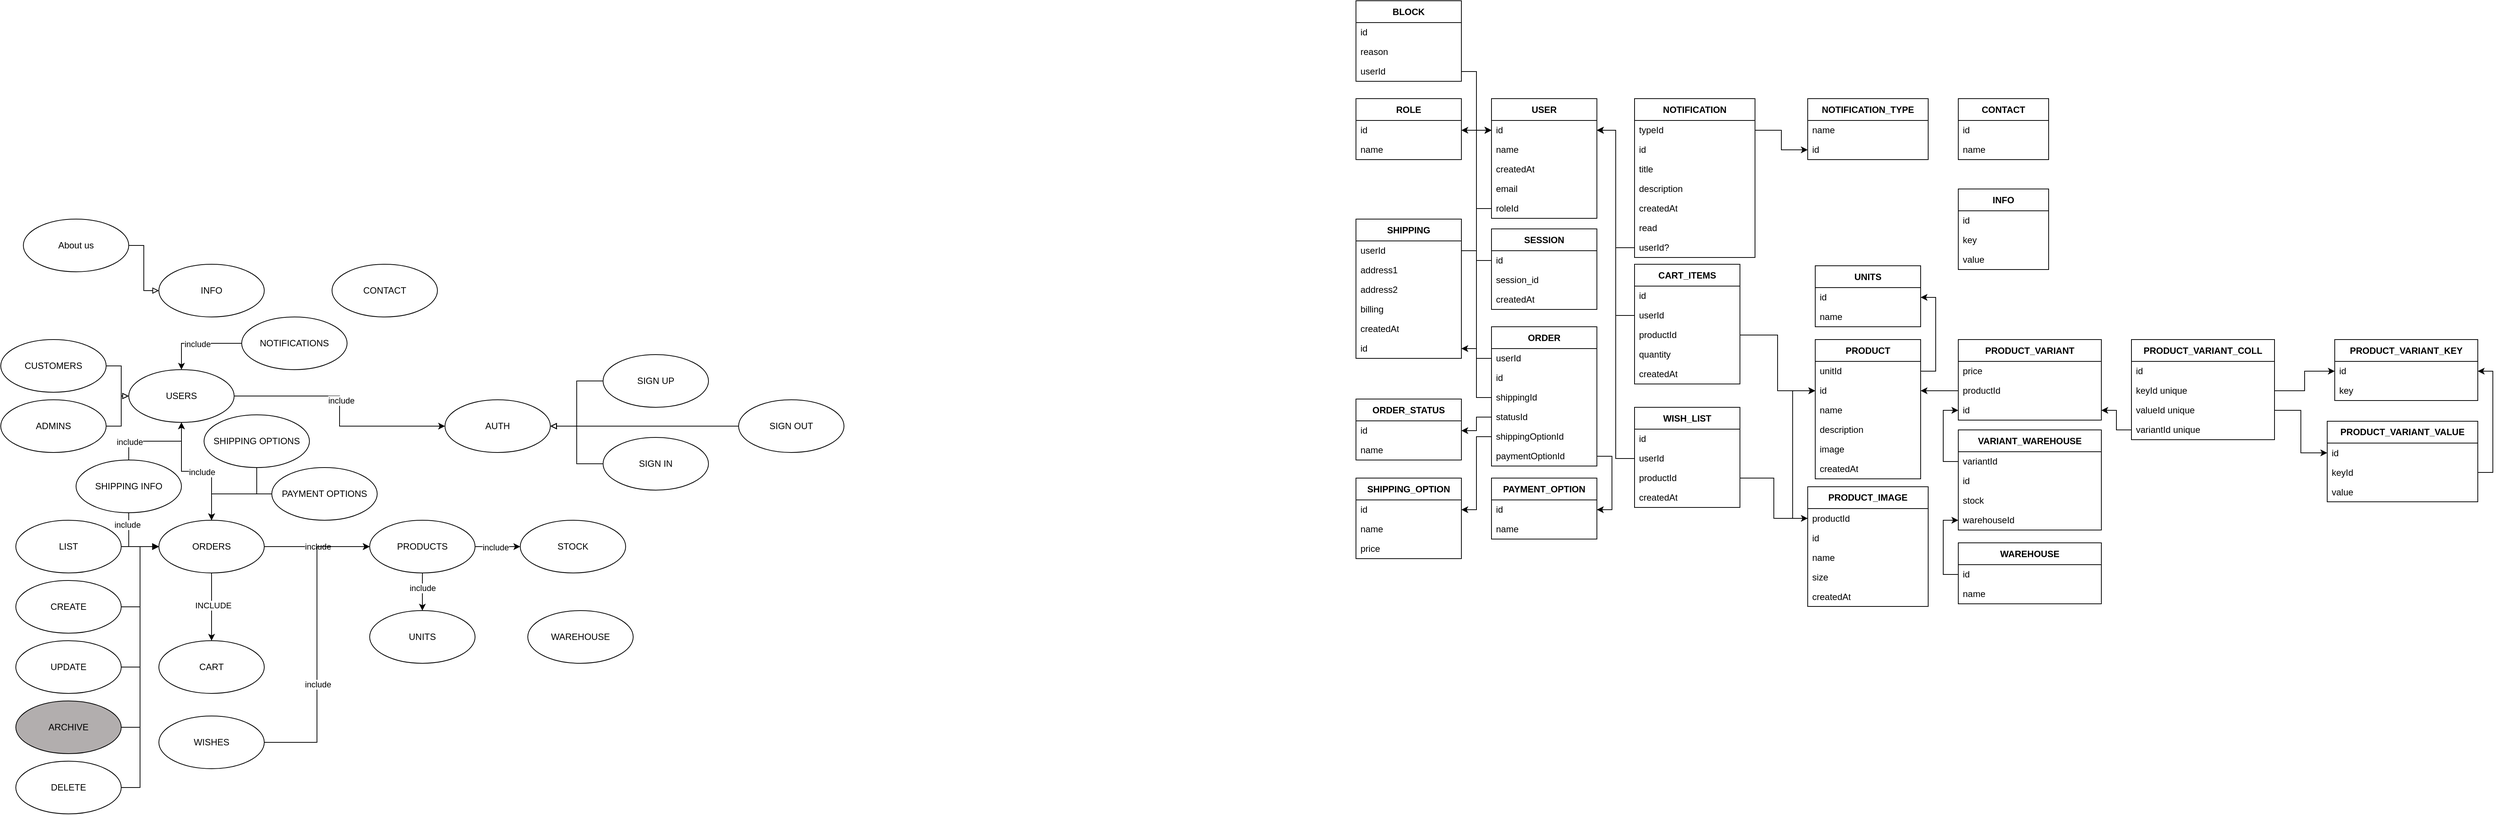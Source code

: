 <mxfile version="24.7.5">
  <diagram name="Page-1" id="300SBUIGYk4eWtLGpb2N">
    <mxGraphModel dx="5050" dy="3360" grid="1" gridSize="10" guides="1" tooltips="1" connect="1" arrows="1" fold="1" page="1" pageScale="1" pageWidth="850" pageHeight="1100" math="0" shadow="0">
      <root>
        <mxCell id="0" />
        <mxCell id="1" parent="0" />
        <mxCell id="e-Bmt-6YXR73FlBIPhyy-1" value="AUTH" style="ellipse;whiteSpace=wrap;html=1;" vertex="1" parent="1">
          <mxGeometry x="350" y="120" width="140" height="70" as="geometry" />
        </mxCell>
        <mxCell id="e-Bmt-6YXR73FlBIPhyy-2" style="edgeStyle=orthogonalEdgeStyle;rounded=0;orthogonalLoop=1;jettySize=auto;html=1;entryX=1;entryY=0.5;entryDx=0;entryDy=0;endArrow=block;endFill=0;" edge="1" parent="1" source="e-Bmt-6YXR73FlBIPhyy-3" target="e-Bmt-6YXR73FlBIPhyy-1">
          <mxGeometry relative="1" as="geometry" />
        </mxCell>
        <mxCell id="e-Bmt-6YXR73FlBIPhyy-3" value="SIGN UP" style="ellipse;whiteSpace=wrap;html=1;" vertex="1" parent="1">
          <mxGeometry x="560" y="60" width="140" height="70" as="geometry" />
        </mxCell>
        <mxCell id="e-Bmt-6YXR73FlBIPhyy-4" style="edgeStyle=orthogonalEdgeStyle;rounded=0;orthogonalLoop=1;jettySize=auto;html=1;entryX=1;entryY=0.5;entryDx=0;entryDy=0;endArrow=block;endFill=0;" edge="1" parent="1" source="e-Bmt-6YXR73FlBIPhyy-5" target="e-Bmt-6YXR73FlBIPhyy-1">
          <mxGeometry relative="1" as="geometry" />
        </mxCell>
        <mxCell id="e-Bmt-6YXR73FlBIPhyy-5" value="SIGN IN" style="ellipse;whiteSpace=wrap;html=1;" vertex="1" parent="1">
          <mxGeometry x="560" y="170" width="140" height="70" as="geometry" />
        </mxCell>
        <mxCell id="e-Bmt-6YXR73FlBIPhyy-6" style="edgeStyle=orthogonalEdgeStyle;rounded=0;orthogonalLoop=1;jettySize=auto;html=1;entryX=1;entryY=0.5;entryDx=0;entryDy=0;endArrow=block;endFill=0;" edge="1" parent="1" source="e-Bmt-6YXR73FlBIPhyy-7" target="e-Bmt-6YXR73FlBIPhyy-1">
          <mxGeometry relative="1" as="geometry" />
        </mxCell>
        <mxCell id="e-Bmt-6YXR73FlBIPhyy-7" value="SIGN OUT" style="ellipse;whiteSpace=wrap;html=1;" vertex="1" parent="1">
          <mxGeometry x="740" y="120" width="140" height="70" as="geometry" />
        </mxCell>
        <mxCell id="e-Bmt-6YXR73FlBIPhyy-8" style="edgeStyle=orthogonalEdgeStyle;rounded=0;orthogonalLoop=1;jettySize=auto;html=1;entryX=0;entryY=0.5;entryDx=0;entryDy=0;" edge="1" parent="1" source="e-Bmt-6YXR73FlBIPhyy-10" target="e-Bmt-6YXR73FlBIPhyy-1">
          <mxGeometry relative="1" as="geometry" />
        </mxCell>
        <mxCell id="e-Bmt-6YXR73FlBIPhyy-9" value="include" style="edgeLabel;html=1;align=center;verticalAlign=middle;resizable=0;points=[];" vertex="1" connectable="0" parent="e-Bmt-6YXR73FlBIPhyy-8">
          <mxGeometry x="-0.092" y="2" relative="1" as="geometry">
            <mxPoint as="offset" />
          </mxGeometry>
        </mxCell>
        <mxCell id="e-Bmt-6YXR73FlBIPhyy-10" value="USERS" style="ellipse;whiteSpace=wrap;html=1;" vertex="1" parent="1">
          <mxGeometry x="-70" y="80" width="140" height="70" as="geometry" />
        </mxCell>
        <mxCell id="e-Bmt-6YXR73FlBIPhyy-11" style="edgeStyle=orthogonalEdgeStyle;rounded=0;orthogonalLoop=1;jettySize=auto;html=1;entryX=0;entryY=0.5;entryDx=0;entryDy=0;endArrow=block;endFill=0;" edge="1" parent="1" source="e-Bmt-6YXR73FlBIPhyy-12" target="e-Bmt-6YXR73FlBIPhyy-10">
          <mxGeometry relative="1" as="geometry" />
        </mxCell>
        <mxCell id="e-Bmt-6YXR73FlBIPhyy-12" value="CUSTOMERS" style="ellipse;whiteSpace=wrap;html=1;" vertex="1" parent="1">
          <mxGeometry x="-240" y="40" width="140" height="70" as="geometry" />
        </mxCell>
        <mxCell id="e-Bmt-6YXR73FlBIPhyy-13" style="edgeStyle=orthogonalEdgeStyle;rounded=0;orthogonalLoop=1;jettySize=auto;html=1;entryX=0;entryY=0.5;entryDx=0;entryDy=0;endArrow=block;endFill=0;" edge="1" parent="1" source="e-Bmt-6YXR73FlBIPhyy-14" target="e-Bmt-6YXR73FlBIPhyy-10">
          <mxGeometry relative="1" as="geometry" />
        </mxCell>
        <mxCell id="e-Bmt-6YXR73FlBIPhyy-14" value="ADMINS" style="ellipse;whiteSpace=wrap;html=1;" vertex="1" parent="1">
          <mxGeometry x="-240" y="120" width="140" height="70" as="geometry" />
        </mxCell>
        <mxCell id="e-Bmt-6YXR73FlBIPhyy-15" style="edgeStyle=orthogonalEdgeStyle;rounded=0;orthogonalLoop=1;jettySize=auto;html=1;entryX=0.5;entryY=1;entryDx=0;entryDy=0;" edge="1" parent="1" source="e-Bmt-6YXR73FlBIPhyy-21" target="e-Bmt-6YXR73FlBIPhyy-10">
          <mxGeometry relative="1" as="geometry" />
        </mxCell>
        <mxCell id="e-Bmt-6YXR73FlBIPhyy-16" value="include" style="edgeLabel;html=1;align=center;verticalAlign=middle;resizable=0;points=[];" vertex="1" connectable="0" parent="e-Bmt-6YXR73FlBIPhyy-15">
          <mxGeometry x="-0.079" y="1" relative="1" as="geometry">
            <mxPoint as="offset" />
          </mxGeometry>
        </mxCell>
        <mxCell id="e-Bmt-6YXR73FlBIPhyy-17" style="edgeStyle=orthogonalEdgeStyle;rounded=0;orthogonalLoop=1;jettySize=auto;html=1;" edge="1" parent="1" source="e-Bmt-6YXR73FlBIPhyy-21" target="e-Bmt-6YXR73FlBIPhyy-36">
          <mxGeometry relative="1" as="geometry" />
        </mxCell>
        <mxCell id="e-Bmt-6YXR73FlBIPhyy-18" value="include" style="edgeLabel;html=1;align=center;verticalAlign=middle;resizable=0;points=[];" vertex="1" connectable="0" parent="e-Bmt-6YXR73FlBIPhyy-17">
          <mxGeometry x="0.147" relative="1" as="geometry">
            <mxPoint x="-10" as="offset" />
          </mxGeometry>
        </mxCell>
        <mxCell id="e-Bmt-6YXR73FlBIPhyy-19" style="edgeStyle=orthogonalEdgeStyle;rounded=0;orthogonalLoop=1;jettySize=auto;html=1;entryX=0.5;entryY=0;entryDx=0;entryDy=0;" edge="1" parent="1" source="e-Bmt-6YXR73FlBIPhyy-21" target="e-Bmt-6YXR73FlBIPhyy-43">
          <mxGeometry relative="1" as="geometry" />
        </mxCell>
        <mxCell id="e-Bmt-6YXR73FlBIPhyy-20" value="INCLUDE" style="edgeLabel;html=1;align=center;verticalAlign=middle;resizable=0;points=[];" vertex="1" connectable="0" parent="e-Bmt-6YXR73FlBIPhyy-19">
          <mxGeometry x="-0.05" y="2" relative="1" as="geometry">
            <mxPoint as="offset" />
          </mxGeometry>
        </mxCell>
        <mxCell id="e-Bmt-6YXR73FlBIPhyy-21" value="ORDERS" style="ellipse;whiteSpace=wrap;html=1;" vertex="1" parent="1">
          <mxGeometry x="-30" y="280" width="140" height="70" as="geometry" />
        </mxCell>
        <mxCell id="e-Bmt-6YXR73FlBIPhyy-22" style="edgeStyle=orthogonalEdgeStyle;rounded=0;orthogonalLoop=1;jettySize=auto;html=1;entryX=0;entryY=0.5;entryDx=0;entryDy=0;endArrow=block;endFill=0;" edge="1" parent="1" source="e-Bmt-6YXR73FlBIPhyy-23" target="e-Bmt-6YXR73FlBIPhyy-21">
          <mxGeometry relative="1" as="geometry" />
        </mxCell>
        <mxCell id="e-Bmt-6YXR73FlBIPhyy-23" value="LIST" style="ellipse;whiteSpace=wrap;html=1;" vertex="1" parent="1">
          <mxGeometry x="-220" y="280" width="140" height="70" as="geometry" />
        </mxCell>
        <mxCell id="e-Bmt-6YXR73FlBIPhyy-24" style="edgeStyle=orthogonalEdgeStyle;rounded=0;orthogonalLoop=1;jettySize=auto;html=1;entryX=0;entryY=0.5;entryDx=0;entryDy=0;endArrow=block;endFill=0;" edge="1" parent="1" source="e-Bmt-6YXR73FlBIPhyy-25" target="e-Bmt-6YXR73FlBIPhyy-21">
          <mxGeometry relative="1" as="geometry" />
        </mxCell>
        <mxCell id="e-Bmt-6YXR73FlBIPhyy-25" value="CREATE" style="ellipse;whiteSpace=wrap;html=1;" vertex="1" parent="1">
          <mxGeometry x="-220" y="360" width="140" height="70" as="geometry" />
        </mxCell>
        <mxCell id="e-Bmt-6YXR73FlBIPhyy-26" style="edgeStyle=orthogonalEdgeStyle;rounded=0;orthogonalLoop=1;jettySize=auto;html=1;entryX=0;entryY=0.5;entryDx=0;entryDy=0;endArrow=block;endFill=0;" edge="1" parent="1" source="e-Bmt-6YXR73FlBIPhyy-27" target="e-Bmt-6YXR73FlBIPhyy-21">
          <mxGeometry relative="1" as="geometry" />
        </mxCell>
        <mxCell id="e-Bmt-6YXR73FlBIPhyy-27" value="UPDATE" style="ellipse;whiteSpace=wrap;html=1;" vertex="1" parent="1">
          <mxGeometry x="-220" y="440" width="140" height="70" as="geometry" />
        </mxCell>
        <mxCell id="e-Bmt-6YXR73FlBIPhyy-28" style="edgeStyle=orthogonalEdgeStyle;rounded=0;orthogonalLoop=1;jettySize=auto;html=1;entryX=0;entryY=0.5;entryDx=0;entryDy=0;endArrow=block;endFill=0;" edge="1" parent="1" source="e-Bmt-6YXR73FlBIPhyy-29" target="e-Bmt-6YXR73FlBIPhyy-21">
          <mxGeometry relative="1" as="geometry" />
        </mxCell>
        <mxCell id="e-Bmt-6YXR73FlBIPhyy-29" value="ARCHIVE" style="ellipse;whiteSpace=wrap;html=1;fillColor=#b2aeae;" vertex="1" parent="1">
          <mxGeometry x="-220" y="520" width="140" height="70" as="geometry" />
        </mxCell>
        <mxCell id="e-Bmt-6YXR73FlBIPhyy-30" style="edgeStyle=orthogonalEdgeStyle;rounded=0;orthogonalLoop=1;jettySize=auto;html=1;entryX=0;entryY=0.5;entryDx=0;entryDy=0;endArrow=block;endFill=0;" edge="1" parent="1" source="e-Bmt-6YXR73FlBIPhyy-31" target="e-Bmt-6YXR73FlBIPhyy-21">
          <mxGeometry relative="1" as="geometry" />
        </mxCell>
        <mxCell id="e-Bmt-6YXR73FlBIPhyy-31" value="DELETE" style="ellipse;whiteSpace=wrap;html=1;" vertex="1" parent="1">
          <mxGeometry x="-220" y="600" width="140" height="70" as="geometry" />
        </mxCell>
        <mxCell id="e-Bmt-6YXR73FlBIPhyy-32" style="edgeStyle=orthogonalEdgeStyle;rounded=0;orthogonalLoop=1;jettySize=auto;html=1;entryX=0.5;entryY=0;entryDx=0;entryDy=0;" edge="1" parent="1" source="e-Bmt-6YXR73FlBIPhyy-36" target="e-Bmt-6YXR73FlBIPhyy-37">
          <mxGeometry relative="1" as="geometry" />
        </mxCell>
        <mxCell id="e-Bmt-6YXR73FlBIPhyy-33" value="include" style="edgeLabel;html=1;align=center;verticalAlign=middle;resizable=0;points=[];" vertex="1" connectable="0" parent="e-Bmt-6YXR73FlBIPhyy-32">
          <mxGeometry x="-0.32" y="-1" relative="1" as="geometry">
            <mxPoint x="1" y="3" as="offset" />
          </mxGeometry>
        </mxCell>
        <mxCell id="e-Bmt-6YXR73FlBIPhyy-34" style="edgeStyle=orthogonalEdgeStyle;rounded=0;orthogonalLoop=1;jettySize=auto;html=1;entryX=0;entryY=0.5;entryDx=0;entryDy=0;" edge="1" parent="1" source="e-Bmt-6YXR73FlBIPhyy-36" target="e-Bmt-6YXR73FlBIPhyy-38">
          <mxGeometry relative="1" as="geometry" />
        </mxCell>
        <mxCell id="e-Bmt-6YXR73FlBIPhyy-35" value="include" style="edgeLabel;html=1;align=center;verticalAlign=middle;resizable=0;points=[];" vertex="1" connectable="0" parent="e-Bmt-6YXR73FlBIPhyy-34">
          <mxGeometry x="-0.1" y="-1" relative="1" as="geometry">
            <mxPoint as="offset" />
          </mxGeometry>
        </mxCell>
        <mxCell id="e-Bmt-6YXR73FlBIPhyy-36" value="PRODUCTS" style="ellipse;whiteSpace=wrap;html=1;" vertex="1" parent="1">
          <mxGeometry x="250" y="280" width="140" height="70" as="geometry" />
        </mxCell>
        <mxCell id="e-Bmt-6YXR73FlBIPhyy-37" value="UNITS" style="ellipse;whiteSpace=wrap;html=1;" vertex="1" parent="1">
          <mxGeometry x="250" y="400" width="140" height="70" as="geometry" />
        </mxCell>
        <mxCell id="e-Bmt-6YXR73FlBIPhyy-38" value="STOCK" style="ellipse;whiteSpace=wrap;html=1;" vertex="1" parent="1">
          <mxGeometry x="450" y="280" width="140" height="70" as="geometry" />
        </mxCell>
        <mxCell id="e-Bmt-6YXR73FlBIPhyy-39" value="INFO" style="ellipse;whiteSpace=wrap;html=1;" vertex="1" parent="1">
          <mxGeometry x="-30" y="-60" width="140" height="70" as="geometry" />
        </mxCell>
        <mxCell id="e-Bmt-6YXR73FlBIPhyy-40" style="edgeStyle=orthogonalEdgeStyle;rounded=0;orthogonalLoop=1;jettySize=auto;html=1;entryX=0;entryY=0.5;entryDx=0;entryDy=0;endArrow=block;endFill=0;" edge="1" parent="1" source="e-Bmt-6YXR73FlBIPhyy-41" target="e-Bmt-6YXR73FlBIPhyy-39">
          <mxGeometry relative="1" as="geometry" />
        </mxCell>
        <mxCell id="e-Bmt-6YXR73FlBIPhyy-41" value="About us" style="ellipse;whiteSpace=wrap;html=1;" vertex="1" parent="1">
          <mxGeometry x="-210" y="-120" width="140" height="70" as="geometry" />
        </mxCell>
        <mxCell id="e-Bmt-6YXR73FlBIPhyy-42" value="CONTACT" style="ellipse;whiteSpace=wrap;html=1;" vertex="1" parent="1">
          <mxGeometry x="200" y="-60" width="140" height="70" as="geometry" />
        </mxCell>
        <mxCell id="e-Bmt-6YXR73FlBIPhyy-43" value="CART" style="ellipse;whiteSpace=wrap;html=1;" vertex="1" parent="1">
          <mxGeometry x="-30" y="440" width="140" height="70" as="geometry" />
        </mxCell>
        <mxCell id="e-Bmt-6YXR73FlBIPhyy-44" style="edgeStyle=orthogonalEdgeStyle;rounded=0;orthogonalLoop=1;jettySize=auto;html=1;entryX=0.5;entryY=0;entryDx=0;entryDy=0;" edge="1" parent="1" source="e-Bmt-6YXR73FlBIPhyy-46" target="e-Bmt-6YXR73FlBIPhyy-10">
          <mxGeometry relative="1" as="geometry" />
        </mxCell>
        <mxCell id="e-Bmt-6YXR73FlBIPhyy-45" value="include" style="edgeLabel;html=1;align=center;verticalAlign=middle;resizable=0;points=[];" vertex="1" connectable="0" parent="e-Bmt-6YXR73FlBIPhyy-44">
          <mxGeometry x="0.142" y="1" relative="1" as="geometry">
            <mxPoint x="6" as="offset" />
          </mxGeometry>
        </mxCell>
        <mxCell id="e-Bmt-6YXR73FlBIPhyy-46" value="NOTIFICATIONS" style="ellipse;whiteSpace=wrap;html=1;" vertex="1" parent="1">
          <mxGeometry x="80" y="10" width="140" height="70" as="geometry" />
        </mxCell>
        <mxCell id="e-Bmt-6YXR73FlBIPhyy-47" style="edgeStyle=orthogonalEdgeStyle;rounded=0;orthogonalLoop=1;jettySize=auto;html=1;entryX=0;entryY=0.5;entryDx=0;entryDy=0;" edge="1" parent="1" source="e-Bmt-6YXR73FlBIPhyy-49" target="e-Bmt-6YXR73FlBIPhyy-36">
          <mxGeometry relative="1" as="geometry" />
        </mxCell>
        <mxCell id="e-Bmt-6YXR73FlBIPhyy-48" value="include" style="edgeLabel;html=1;align=center;verticalAlign=middle;resizable=0;points=[];" vertex="1" connectable="0" parent="e-Bmt-6YXR73FlBIPhyy-47">
          <mxGeometry x="-0.265" y="-1" relative="1" as="geometry">
            <mxPoint as="offset" />
          </mxGeometry>
        </mxCell>
        <mxCell id="e-Bmt-6YXR73FlBIPhyy-49" value="WISHES" style="ellipse;whiteSpace=wrap;html=1;" vertex="1" parent="1">
          <mxGeometry x="-30" y="540" width="140" height="70" as="geometry" />
        </mxCell>
        <mxCell id="e-Bmt-6YXR73FlBIPhyy-50" style="edgeStyle=orthogonalEdgeStyle;rounded=0;orthogonalLoop=1;jettySize=auto;html=1;entryX=0.5;entryY=0;entryDx=0;entryDy=0;" edge="1" parent="1" source="e-Bmt-6YXR73FlBIPhyy-51" target="e-Bmt-6YXR73FlBIPhyy-21">
          <mxGeometry relative="1" as="geometry" />
        </mxCell>
        <mxCell id="e-Bmt-6YXR73FlBIPhyy-51" value="PAYMENT OPTIONS" style="ellipse;whiteSpace=wrap;html=1;" vertex="1" parent="1">
          <mxGeometry x="120" y="210" width="140" height="70" as="geometry" />
        </mxCell>
        <mxCell id="e-Bmt-6YXR73FlBIPhyy-52" style="edgeStyle=orthogonalEdgeStyle;rounded=0;orthogonalLoop=1;jettySize=auto;html=1;entryX=0.5;entryY=1;entryDx=0;entryDy=0;" edge="1" parent="1" source="e-Bmt-6YXR73FlBIPhyy-56" target="e-Bmt-6YXR73FlBIPhyy-10">
          <mxGeometry relative="1" as="geometry" />
        </mxCell>
        <mxCell id="e-Bmt-6YXR73FlBIPhyy-53" value="include" style="edgeLabel;html=1;align=center;verticalAlign=middle;resizable=0;points=[];" vertex="1" connectable="0" parent="e-Bmt-6YXR73FlBIPhyy-52">
          <mxGeometry x="-0.603" y="-1" relative="1" as="geometry">
            <mxPoint as="offset" />
          </mxGeometry>
        </mxCell>
        <mxCell id="e-Bmt-6YXR73FlBIPhyy-54" style="edgeStyle=orthogonalEdgeStyle;rounded=0;orthogonalLoop=1;jettySize=auto;html=1;entryX=0;entryY=0.5;entryDx=0;entryDy=0;" edge="1" parent="1" source="e-Bmt-6YXR73FlBIPhyy-56" target="e-Bmt-6YXR73FlBIPhyy-21">
          <mxGeometry relative="1" as="geometry" />
        </mxCell>
        <mxCell id="e-Bmt-6YXR73FlBIPhyy-55" value="include" style="edgeLabel;html=1;align=center;verticalAlign=middle;resizable=0;points=[];" vertex="1" connectable="0" parent="e-Bmt-6YXR73FlBIPhyy-54">
          <mxGeometry x="-0.639" y="-2" relative="1" as="geometry">
            <mxPoint as="offset" />
          </mxGeometry>
        </mxCell>
        <mxCell id="e-Bmt-6YXR73FlBIPhyy-56" value="SHIPPING INFO" style="ellipse;whiteSpace=wrap;html=1;" vertex="1" parent="1">
          <mxGeometry x="-140" y="200" width="140" height="70" as="geometry" />
        </mxCell>
        <mxCell id="e-Bmt-6YXR73FlBIPhyy-57" style="edgeStyle=orthogonalEdgeStyle;rounded=0;orthogonalLoop=1;jettySize=auto;html=1;entryX=0.5;entryY=0;entryDx=0;entryDy=0;" edge="1" parent="1" source="e-Bmt-6YXR73FlBIPhyy-58" target="e-Bmt-6YXR73FlBIPhyy-21">
          <mxGeometry relative="1" as="geometry" />
        </mxCell>
        <mxCell id="e-Bmt-6YXR73FlBIPhyy-58" value="SHIPPING OPTIONS" style="ellipse;whiteSpace=wrap;html=1;" vertex="1" parent="1">
          <mxGeometry x="30" y="140" width="140" height="70" as="geometry" />
        </mxCell>
        <mxCell id="e-Bmt-6YXR73FlBIPhyy-59" value="WAREHOUSE" style="ellipse;whiteSpace=wrap;html=1;" vertex="1" parent="1">
          <mxGeometry x="460" y="400" width="140" height="70" as="geometry" />
        </mxCell>
        <mxCell id="e-Bmt-6YXR73FlBIPhyy-60" value="USER" style="swimlane;fontStyle=1;align=center;verticalAlign=middle;childLayout=stackLayout;horizontal=1;startSize=29;horizontalStack=0;resizeParent=1;resizeParentMax=0;resizeLast=0;collapsible=0;marginBottom=0;html=1;whiteSpace=wrap;" vertex="1" parent="1">
          <mxGeometry x="1740" y="-280" width="140" height="159" as="geometry" />
        </mxCell>
        <mxCell id="e-Bmt-6YXR73FlBIPhyy-61" value="id" style="text;html=1;strokeColor=none;fillColor=none;align=left;verticalAlign=middle;spacingLeft=4;spacingRight=4;overflow=hidden;rotatable=0;points=[[0,0.5],[1,0.5]];portConstraint=eastwest;whiteSpace=wrap;" vertex="1" parent="e-Bmt-6YXR73FlBIPhyy-60">
          <mxGeometry y="29" width="140" height="26" as="geometry" />
        </mxCell>
        <mxCell id="e-Bmt-6YXR73FlBIPhyy-62" value="name" style="text;html=1;strokeColor=none;fillColor=none;align=left;verticalAlign=middle;spacingLeft=4;spacingRight=4;overflow=hidden;rotatable=0;points=[[0,0.5],[1,0.5]];portConstraint=eastwest;whiteSpace=wrap;" vertex="1" parent="e-Bmt-6YXR73FlBIPhyy-60">
          <mxGeometry y="55" width="140" height="26" as="geometry" />
        </mxCell>
        <mxCell id="e-Bmt-6YXR73FlBIPhyy-63" value="createdAt" style="text;html=1;strokeColor=none;fillColor=none;align=left;verticalAlign=middle;spacingLeft=4;spacingRight=4;overflow=hidden;rotatable=0;points=[[0,0.5],[1,0.5]];portConstraint=eastwest;whiteSpace=wrap;" vertex="1" parent="e-Bmt-6YXR73FlBIPhyy-60">
          <mxGeometry y="81" width="140" height="26" as="geometry" />
        </mxCell>
        <mxCell id="e-Bmt-6YXR73FlBIPhyy-64" value="email" style="text;html=1;strokeColor=none;fillColor=none;align=left;verticalAlign=middle;spacingLeft=4;spacingRight=4;overflow=hidden;rotatable=0;points=[[0,0.5],[1,0.5]];portConstraint=eastwest;whiteSpace=wrap;" vertex="1" parent="e-Bmt-6YXR73FlBIPhyy-60">
          <mxGeometry y="107" width="140" height="26" as="geometry" />
        </mxCell>
        <mxCell id="e-Bmt-6YXR73FlBIPhyy-65" value="roleId" style="text;html=1;strokeColor=none;fillColor=none;align=left;verticalAlign=middle;spacingLeft=4;spacingRight=4;overflow=hidden;rotatable=0;points=[[0,0.5],[1,0.5]];portConstraint=eastwest;whiteSpace=wrap;" vertex="1" parent="e-Bmt-6YXR73FlBIPhyy-60">
          <mxGeometry y="133" width="140" height="26" as="geometry" />
        </mxCell>
        <mxCell id="e-Bmt-6YXR73FlBIPhyy-66" value="ROLE" style="swimlane;fontStyle=1;align=center;verticalAlign=middle;childLayout=stackLayout;horizontal=1;startSize=29;horizontalStack=0;resizeParent=1;resizeParentMax=0;resizeLast=0;collapsible=0;marginBottom=0;html=1;whiteSpace=wrap;" vertex="1" parent="1">
          <mxGeometry x="1560" y="-280" width="140" height="81" as="geometry" />
        </mxCell>
        <mxCell id="e-Bmt-6YXR73FlBIPhyy-67" value="id" style="text;html=1;strokeColor=none;fillColor=none;align=left;verticalAlign=middle;spacingLeft=4;spacingRight=4;overflow=hidden;rotatable=0;points=[[0,0.5],[1,0.5]];portConstraint=eastwest;whiteSpace=wrap;" vertex="1" parent="e-Bmt-6YXR73FlBIPhyy-66">
          <mxGeometry y="29" width="140" height="26" as="geometry" />
        </mxCell>
        <mxCell id="e-Bmt-6YXR73FlBIPhyy-68" value="name" style="text;html=1;strokeColor=none;fillColor=none;align=left;verticalAlign=middle;spacingLeft=4;spacingRight=4;overflow=hidden;rotatable=0;points=[[0,0.5],[1,0.5]];portConstraint=eastwest;whiteSpace=wrap;" vertex="1" parent="e-Bmt-6YXR73FlBIPhyy-66">
          <mxGeometry y="55" width="140" height="26" as="geometry" />
        </mxCell>
        <mxCell id="e-Bmt-6YXR73FlBIPhyy-69" style="edgeStyle=orthogonalEdgeStyle;rounded=0;orthogonalLoop=1;jettySize=auto;html=1;entryX=1;entryY=0.5;entryDx=0;entryDy=0;" edge="1" parent="1" source="e-Bmt-6YXR73FlBIPhyy-65" target="e-Bmt-6YXR73FlBIPhyy-67">
          <mxGeometry relative="1" as="geometry" />
        </mxCell>
        <mxCell id="e-Bmt-6YXR73FlBIPhyy-70" value="SHIPPING" style="swimlane;fontStyle=1;align=center;verticalAlign=middle;childLayout=stackLayout;horizontal=1;startSize=29;horizontalStack=0;resizeParent=1;resizeParentMax=0;resizeLast=0;collapsible=0;marginBottom=0;html=1;whiteSpace=wrap;" vertex="1" parent="1">
          <mxGeometry x="1560" y="-120" width="140" height="185" as="geometry" />
        </mxCell>
        <mxCell id="e-Bmt-6YXR73FlBIPhyy-71" value="userId" style="text;html=1;strokeColor=none;fillColor=none;align=left;verticalAlign=middle;spacingLeft=4;spacingRight=4;overflow=hidden;rotatable=0;points=[[0,0.5],[1,0.5]];portConstraint=eastwest;whiteSpace=wrap;" vertex="1" parent="e-Bmt-6YXR73FlBIPhyy-70">
          <mxGeometry y="29" width="140" height="26" as="geometry" />
        </mxCell>
        <mxCell id="e-Bmt-6YXR73FlBIPhyy-72" value="address1" style="text;html=1;strokeColor=none;fillColor=none;align=left;verticalAlign=middle;spacingLeft=4;spacingRight=4;overflow=hidden;rotatable=0;points=[[0,0.5],[1,0.5]];portConstraint=eastwest;whiteSpace=wrap;" vertex="1" parent="e-Bmt-6YXR73FlBIPhyy-70">
          <mxGeometry y="55" width="140" height="26" as="geometry" />
        </mxCell>
        <mxCell id="e-Bmt-6YXR73FlBIPhyy-73" value="address2" style="text;html=1;strokeColor=none;fillColor=none;align=left;verticalAlign=middle;spacingLeft=4;spacingRight=4;overflow=hidden;rotatable=0;points=[[0,0.5],[1,0.5]];portConstraint=eastwest;whiteSpace=wrap;" vertex="1" parent="e-Bmt-6YXR73FlBIPhyy-70">
          <mxGeometry y="81" width="140" height="26" as="geometry" />
        </mxCell>
        <mxCell id="e-Bmt-6YXR73FlBIPhyy-74" value="billing" style="text;html=1;strokeColor=none;fillColor=none;align=left;verticalAlign=middle;spacingLeft=4;spacingRight=4;overflow=hidden;rotatable=0;points=[[0,0.5],[1,0.5]];portConstraint=eastwest;whiteSpace=wrap;" vertex="1" parent="e-Bmt-6YXR73FlBIPhyy-70">
          <mxGeometry y="107" width="140" height="26" as="geometry" />
        </mxCell>
        <mxCell id="e-Bmt-6YXR73FlBIPhyy-75" value="createdAt" style="text;html=1;strokeColor=none;fillColor=none;align=left;verticalAlign=middle;spacingLeft=4;spacingRight=4;overflow=hidden;rotatable=0;points=[[0,0.5],[1,0.5]];portConstraint=eastwest;whiteSpace=wrap;" vertex="1" parent="e-Bmt-6YXR73FlBIPhyy-70">
          <mxGeometry y="133" width="140" height="26" as="geometry" />
        </mxCell>
        <mxCell id="e-Bmt-6YXR73FlBIPhyy-76" value="id" style="text;html=1;strokeColor=none;fillColor=none;align=left;verticalAlign=middle;spacingLeft=4;spacingRight=4;overflow=hidden;rotatable=0;points=[[0,0.5],[1,0.5]];portConstraint=eastwest;whiteSpace=wrap;" vertex="1" parent="e-Bmt-6YXR73FlBIPhyy-70">
          <mxGeometry y="159" width="140" height="26" as="geometry" />
        </mxCell>
        <mxCell id="e-Bmt-6YXR73FlBIPhyy-77" style="edgeStyle=orthogonalEdgeStyle;rounded=0;orthogonalLoop=1;jettySize=auto;html=1;entryX=0;entryY=0.5;entryDx=0;entryDy=0;" edge="1" parent="1" source="e-Bmt-6YXR73FlBIPhyy-71" target="e-Bmt-6YXR73FlBIPhyy-61">
          <mxGeometry relative="1" as="geometry" />
        </mxCell>
        <mxCell id="e-Bmt-6YXR73FlBIPhyy-78" value="NOTIFICATION" style="swimlane;fontStyle=1;align=center;verticalAlign=middle;childLayout=stackLayout;horizontal=1;startSize=29;horizontalStack=0;resizeParent=1;resizeParentMax=0;resizeLast=0;collapsible=0;marginBottom=0;html=1;whiteSpace=wrap;" vertex="1" parent="1">
          <mxGeometry x="1930" y="-280" width="160" height="211" as="geometry" />
        </mxCell>
        <mxCell id="e-Bmt-6YXR73FlBIPhyy-79" value="typeId" style="text;html=1;strokeColor=none;fillColor=none;align=left;verticalAlign=middle;spacingLeft=4;spacingRight=4;overflow=hidden;rotatable=0;points=[[0,0.5],[1,0.5]];portConstraint=eastwest;whiteSpace=wrap;" vertex="1" parent="e-Bmt-6YXR73FlBIPhyy-78">
          <mxGeometry y="29" width="160" height="26" as="geometry" />
        </mxCell>
        <mxCell id="e-Bmt-6YXR73FlBIPhyy-80" value="id" style="text;html=1;strokeColor=none;fillColor=none;align=left;verticalAlign=middle;spacingLeft=4;spacingRight=4;overflow=hidden;rotatable=0;points=[[0,0.5],[1,0.5]];portConstraint=eastwest;whiteSpace=wrap;" vertex="1" parent="e-Bmt-6YXR73FlBIPhyy-78">
          <mxGeometry y="55" width="160" height="26" as="geometry" />
        </mxCell>
        <mxCell id="e-Bmt-6YXR73FlBIPhyy-81" value="title" style="text;html=1;strokeColor=none;fillColor=none;align=left;verticalAlign=middle;spacingLeft=4;spacingRight=4;overflow=hidden;rotatable=0;points=[[0,0.5],[1,0.5]];portConstraint=eastwest;whiteSpace=wrap;" vertex="1" parent="e-Bmt-6YXR73FlBIPhyy-78">
          <mxGeometry y="81" width="160" height="26" as="geometry" />
        </mxCell>
        <mxCell id="e-Bmt-6YXR73FlBIPhyy-82" value="description" style="text;html=1;strokeColor=none;fillColor=none;align=left;verticalAlign=middle;spacingLeft=4;spacingRight=4;overflow=hidden;rotatable=0;points=[[0,0.5],[1,0.5]];portConstraint=eastwest;whiteSpace=wrap;" vertex="1" parent="e-Bmt-6YXR73FlBIPhyy-78">
          <mxGeometry y="107" width="160" height="26" as="geometry" />
        </mxCell>
        <mxCell id="e-Bmt-6YXR73FlBIPhyy-83" value="createdAt" style="text;html=1;strokeColor=none;fillColor=none;align=left;verticalAlign=middle;spacingLeft=4;spacingRight=4;overflow=hidden;rotatable=0;points=[[0,0.5],[1,0.5]];portConstraint=eastwest;whiteSpace=wrap;" vertex="1" parent="e-Bmt-6YXR73FlBIPhyy-78">
          <mxGeometry y="133" width="160" height="26" as="geometry" />
        </mxCell>
        <mxCell id="e-Bmt-6YXR73FlBIPhyy-84" value="read" style="text;html=1;strokeColor=none;fillColor=none;align=left;verticalAlign=middle;spacingLeft=4;spacingRight=4;overflow=hidden;rotatable=0;points=[[0,0.5],[1,0.5]];portConstraint=eastwest;whiteSpace=wrap;" vertex="1" parent="e-Bmt-6YXR73FlBIPhyy-78">
          <mxGeometry y="159" width="160" height="26" as="geometry" />
        </mxCell>
        <mxCell id="e-Bmt-6YXR73FlBIPhyy-85" value="userId?" style="text;html=1;strokeColor=none;fillColor=none;align=left;verticalAlign=middle;spacingLeft=4;spacingRight=4;overflow=hidden;rotatable=0;points=[[0,0.5],[1,0.5]];portConstraint=eastwest;whiteSpace=wrap;" vertex="1" parent="e-Bmt-6YXR73FlBIPhyy-78">
          <mxGeometry y="185" width="160" height="26" as="geometry" />
        </mxCell>
        <mxCell id="e-Bmt-6YXR73FlBIPhyy-86" value="NOTIFICATION_TYPE" style="swimlane;fontStyle=1;align=center;verticalAlign=middle;childLayout=stackLayout;horizontal=1;startSize=29;horizontalStack=0;resizeParent=1;resizeParentMax=0;resizeLast=0;collapsible=0;marginBottom=0;html=1;whiteSpace=wrap;" vertex="1" parent="1">
          <mxGeometry x="2160" y="-280" width="160" height="81" as="geometry" />
        </mxCell>
        <mxCell id="e-Bmt-6YXR73FlBIPhyy-87" value="name" style="text;html=1;strokeColor=none;fillColor=none;align=left;verticalAlign=middle;spacingLeft=4;spacingRight=4;overflow=hidden;rotatable=0;points=[[0,0.5],[1,0.5]];portConstraint=eastwest;whiteSpace=wrap;" vertex="1" parent="e-Bmt-6YXR73FlBIPhyy-86">
          <mxGeometry y="29" width="160" height="26" as="geometry" />
        </mxCell>
        <mxCell id="e-Bmt-6YXR73FlBIPhyy-88" value="id" style="text;html=1;strokeColor=none;fillColor=none;align=left;verticalAlign=middle;spacingLeft=4;spacingRight=4;overflow=hidden;rotatable=0;points=[[0,0.5],[1,0.5]];portConstraint=eastwest;whiteSpace=wrap;" vertex="1" parent="e-Bmt-6YXR73FlBIPhyy-86">
          <mxGeometry y="55" width="160" height="26" as="geometry" />
        </mxCell>
        <mxCell id="e-Bmt-6YXR73FlBIPhyy-89" style="edgeStyle=orthogonalEdgeStyle;rounded=0;orthogonalLoop=1;jettySize=auto;html=1;entryX=0;entryY=0.5;entryDx=0;entryDy=0;" edge="1" parent="1" source="e-Bmt-6YXR73FlBIPhyy-79" target="e-Bmt-6YXR73FlBIPhyy-88">
          <mxGeometry relative="1" as="geometry" />
        </mxCell>
        <mxCell id="e-Bmt-6YXR73FlBIPhyy-90" style="edgeStyle=orthogonalEdgeStyle;rounded=0;orthogonalLoop=1;jettySize=auto;html=1;entryX=1;entryY=0.5;entryDx=0;entryDy=0;" edge="1" parent="1" source="e-Bmt-6YXR73FlBIPhyy-85" target="e-Bmt-6YXR73FlBIPhyy-61">
          <mxGeometry relative="1" as="geometry" />
        </mxCell>
        <mxCell id="e-Bmt-6YXR73FlBIPhyy-91" value="ORDER" style="swimlane;fontStyle=1;align=center;verticalAlign=middle;childLayout=stackLayout;horizontal=1;startSize=29;horizontalStack=0;resizeParent=1;resizeParentMax=0;resizeLast=0;collapsible=0;marginBottom=0;html=1;whiteSpace=wrap;" vertex="1" parent="1">
          <mxGeometry x="1740" y="23" width="140" height="185" as="geometry" />
        </mxCell>
        <mxCell id="e-Bmt-6YXR73FlBIPhyy-92" value="userId" style="text;html=1;strokeColor=none;fillColor=none;align=left;verticalAlign=middle;spacingLeft=4;spacingRight=4;overflow=hidden;rotatable=0;points=[[0,0.5],[1,0.5]];portConstraint=eastwest;whiteSpace=wrap;" vertex="1" parent="e-Bmt-6YXR73FlBIPhyy-91">
          <mxGeometry y="29" width="140" height="26" as="geometry" />
        </mxCell>
        <mxCell id="e-Bmt-6YXR73FlBIPhyy-93" value="id" style="text;html=1;strokeColor=none;fillColor=none;align=left;verticalAlign=middle;spacingLeft=4;spacingRight=4;overflow=hidden;rotatable=0;points=[[0,0.5],[1,0.5]];portConstraint=eastwest;whiteSpace=wrap;" vertex="1" parent="e-Bmt-6YXR73FlBIPhyy-91">
          <mxGeometry y="55" width="140" height="26" as="geometry" />
        </mxCell>
        <mxCell id="e-Bmt-6YXR73FlBIPhyy-94" value="shippingId" style="text;html=1;strokeColor=none;fillColor=none;align=left;verticalAlign=middle;spacingLeft=4;spacingRight=4;overflow=hidden;rotatable=0;points=[[0,0.5],[1,0.5]];portConstraint=eastwest;whiteSpace=wrap;" vertex="1" parent="e-Bmt-6YXR73FlBIPhyy-91">
          <mxGeometry y="81" width="140" height="26" as="geometry" />
        </mxCell>
        <mxCell id="e-Bmt-6YXR73FlBIPhyy-95" value="statusId" style="text;html=1;strokeColor=none;fillColor=none;align=left;verticalAlign=middle;spacingLeft=4;spacingRight=4;overflow=hidden;rotatable=0;points=[[0,0.5],[1,0.5]];portConstraint=eastwest;whiteSpace=wrap;" vertex="1" parent="e-Bmt-6YXR73FlBIPhyy-91">
          <mxGeometry y="107" width="140" height="26" as="geometry" />
        </mxCell>
        <mxCell id="e-Bmt-6YXR73FlBIPhyy-96" value="shippingOptionId" style="text;html=1;strokeColor=none;fillColor=none;align=left;verticalAlign=middle;spacingLeft=4;spacingRight=4;overflow=hidden;rotatable=0;points=[[0,0.5],[1,0.5]];portConstraint=eastwest;whiteSpace=wrap;" vertex="1" parent="e-Bmt-6YXR73FlBIPhyy-91">
          <mxGeometry y="133" width="140" height="26" as="geometry" />
        </mxCell>
        <mxCell id="e-Bmt-6YXR73FlBIPhyy-97" value="paymentOptionId" style="text;html=1;strokeColor=none;fillColor=none;align=left;verticalAlign=middle;spacingLeft=4;spacingRight=4;overflow=hidden;rotatable=0;points=[[0,0.5],[1,0.5]];portConstraint=eastwest;whiteSpace=wrap;" vertex="1" parent="e-Bmt-6YXR73FlBIPhyy-91">
          <mxGeometry y="159" width="140" height="26" as="geometry" />
        </mxCell>
        <mxCell id="e-Bmt-6YXR73FlBIPhyy-98" style="edgeStyle=orthogonalEdgeStyle;rounded=0;orthogonalLoop=1;jettySize=auto;html=1;entryX=0;entryY=0.5;entryDx=0;entryDy=0;" edge="1" parent="1" source="e-Bmt-6YXR73FlBIPhyy-92" target="e-Bmt-6YXR73FlBIPhyy-61">
          <mxGeometry relative="1" as="geometry" />
        </mxCell>
        <mxCell id="e-Bmt-6YXR73FlBIPhyy-99" style="edgeStyle=orthogonalEdgeStyle;rounded=0;orthogonalLoop=1;jettySize=auto;html=1;entryX=1;entryY=0.5;entryDx=0;entryDy=0;" edge="1" parent="1" source="e-Bmt-6YXR73FlBIPhyy-94" target="e-Bmt-6YXR73FlBIPhyy-76">
          <mxGeometry relative="1" as="geometry" />
        </mxCell>
        <mxCell id="e-Bmt-6YXR73FlBIPhyy-100" value="ORDER_STATUS" style="swimlane;fontStyle=1;align=center;verticalAlign=middle;childLayout=stackLayout;horizontal=1;startSize=29;horizontalStack=0;resizeParent=1;resizeParentMax=0;resizeLast=0;collapsible=0;marginBottom=0;html=1;whiteSpace=wrap;" vertex="1" parent="1">
          <mxGeometry x="1560" y="119" width="140" height="81" as="geometry" />
        </mxCell>
        <mxCell id="e-Bmt-6YXR73FlBIPhyy-101" value="id" style="text;html=1;strokeColor=none;fillColor=none;align=left;verticalAlign=middle;spacingLeft=4;spacingRight=4;overflow=hidden;rotatable=0;points=[[0,0.5],[1,0.5]];portConstraint=eastwest;whiteSpace=wrap;" vertex="1" parent="e-Bmt-6YXR73FlBIPhyy-100">
          <mxGeometry y="29" width="140" height="26" as="geometry" />
        </mxCell>
        <mxCell id="e-Bmt-6YXR73FlBIPhyy-102" value="name" style="text;html=1;strokeColor=none;fillColor=none;align=left;verticalAlign=middle;spacingLeft=4;spacingRight=4;overflow=hidden;rotatable=0;points=[[0,0.5],[1,0.5]];portConstraint=eastwest;whiteSpace=wrap;" vertex="1" parent="e-Bmt-6YXR73FlBIPhyy-100">
          <mxGeometry y="55" width="140" height="26" as="geometry" />
        </mxCell>
        <mxCell id="e-Bmt-6YXR73FlBIPhyy-103" style="edgeStyle=orthogonalEdgeStyle;rounded=0;orthogonalLoop=1;jettySize=auto;html=1;entryX=1;entryY=0.5;entryDx=0;entryDy=0;" edge="1" parent="1" source="e-Bmt-6YXR73FlBIPhyy-95" target="e-Bmt-6YXR73FlBIPhyy-101">
          <mxGeometry relative="1" as="geometry" />
        </mxCell>
        <mxCell id="e-Bmt-6YXR73FlBIPhyy-104" value="PAYMENT_OPTION" style="swimlane;fontStyle=1;align=center;verticalAlign=middle;childLayout=stackLayout;horizontal=1;startSize=29;horizontalStack=0;resizeParent=1;resizeParentMax=0;resizeLast=0;collapsible=0;marginBottom=0;html=1;whiteSpace=wrap;" vertex="1" parent="1">
          <mxGeometry x="1740" y="224" width="140" height="81" as="geometry" />
        </mxCell>
        <mxCell id="e-Bmt-6YXR73FlBIPhyy-105" value="id" style="text;html=1;strokeColor=none;fillColor=none;align=left;verticalAlign=middle;spacingLeft=4;spacingRight=4;overflow=hidden;rotatable=0;points=[[0,0.5],[1,0.5]];portConstraint=eastwest;whiteSpace=wrap;" vertex="1" parent="e-Bmt-6YXR73FlBIPhyy-104">
          <mxGeometry y="29" width="140" height="26" as="geometry" />
        </mxCell>
        <mxCell id="e-Bmt-6YXR73FlBIPhyy-106" value="name" style="text;html=1;strokeColor=none;fillColor=none;align=left;verticalAlign=middle;spacingLeft=4;spacingRight=4;overflow=hidden;rotatable=0;points=[[0,0.5],[1,0.5]];portConstraint=eastwest;whiteSpace=wrap;" vertex="1" parent="e-Bmt-6YXR73FlBIPhyy-104">
          <mxGeometry y="55" width="140" height="26" as="geometry" />
        </mxCell>
        <mxCell id="e-Bmt-6YXR73FlBIPhyy-107" value="SHIPPING_OPTION" style="swimlane;fontStyle=1;align=center;verticalAlign=middle;childLayout=stackLayout;horizontal=1;startSize=29;horizontalStack=0;resizeParent=1;resizeParentMax=0;resizeLast=0;collapsible=0;marginBottom=0;html=1;whiteSpace=wrap;" vertex="1" parent="1">
          <mxGeometry x="1560" y="224" width="140" height="107" as="geometry" />
        </mxCell>
        <mxCell id="e-Bmt-6YXR73FlBIPhyy-108" value="id" style="text;html=1;strokeColor=none;fillColor=none;align=left;verticalAlign=middle;spacingLeft=4;spacingRight=4;overflow=hidden;rotatable=0;points=[[0,0.5],[1,0.5]];portConstraint=eastwest;whiteSpace=wrap;" vertex="1" parent="e-Bmt-6YXR73FlBIPhyy-107">
          <mxGeometry y="29" width="140" height="26" as="geometry" />
        </mxCell>
        <mxCell id="e-Bmt-6YXR73FlBIPhyy-109" value="name" style="text;html=1;strokeColor=none;fillColor=none;align=left;verticalAlign=middle;spacingLeft=4;spacingRight=4;overflow=hidden;rotatable=0;points=[[0,0.5],[1,0.5]];portConstraint=eastwest;whiteSpace=wrap;" vertex="1" parent="e-Bmt-6YXR73FlBIPhyy-107">
          <mxGeometry y="55" width="140" height="26" as="geometry" />
        </mxCell>
        <mxCell id="e-Bmt-6YXR73FlBIPhyy-110" value="price" style="text;html=1;strokeColor=none;fillColor=none;align=left;verticalAlign=middle;spacingLeft=4;spacingRight=4;overflow=hidden;rotatable=0;points=[[0,0.5],[1,0.5]];portConstraint=eastwest;whiteSpace=wrap;" vertex="1" parent="e-Bmt-6YXR73FlBIPhyy-107">
          <mxGeometry y="81" width="140" height="26" as="geometry" />
        </mxCell>
        <mxCell id="e-Bmt-6YXR73FlBIPhyy-111" style="edgeStyle=orthogonalEdgeStyle;rounded=0;orthogonalLoop=1;jettySize=auto;html=1;entryX=1;entryY=0.5;entryDx=0;entryDy=0;exitX=1;exitY=0.5;exitDx=0;exitDy=0;" edge="1" parent="1" source="e-Bmt-6YXR73FlBIPhyy-97" target="e-Bmt-6YXR73FlBIPhyy-105">
          <mxGeometry relative="1" as="geometry" />
        </mxCell>
        <mxCell id="e-Bmt-6YXR73FlBIPhyy-112" style="edgeStyle=orthogonalEdgeStyle;rounded=0;orthogonalLoop=1;jettySize=auto;html=1;entryX=1;entryY=0.5;entryDx=0;entryDy=0;" edge="1" parent="1" source="e-Bmt-6YXR73FlBIPhyy-96" target="e-Bmt-6YXR73FlBIPhyy-108">
          <mxGeometry relative="1" as="geometry" />
        </mxCell>
        <mxCell id="e-Bmt-6YXR73FlBIPhyy-113" value="PRODUCT" style="swimlane;fontStyle=1;align=center;verticalAlign=middle;childLayout=stackLayout;horizontal=1;startSize=29;horizontalStack=0;resizeParent=1;resizeParentMax=0;resizeLast=0;collapsible=0;marginBottom=0;html=1;whiteSpace=wrap;" vertex="1" parent="1">
          <mxGeometry x="2170" y="40" width="140" height="185" as="geometry" />
        </mxCell>
        <mxCell id="e-Bmt-6YXR73FlBIPhyy-114" value="unitId" style="text;html=1;strokeColor=none;fillColor=none;align=left;verticalAlign=middle;spacingLeft=4;spacingRight=4;overflow=hidden;rotatable=0;points=[[0,0.5],[1,0.5]];portConstraint=eastwest;whiteSpace=wrap;" vertex="1" parent="e-Bmt-6YXR73FlBIPhyy-113">
          <mxGeometry y="29" width="140" height="26" as="geometry" />
        </mxCell>
        <mxCell id="e-Bmt-6YXR73FlBIPhyy-115" value="id" style="text;html=1;strokeColor=none;fillColor=none;align=left;verticalAlign=middle;spacingLeft=4;spacingRight=4;overflow=hidden;rotatable=0;points=[[0,0.5],[1,0.5]];portConstraint=eastwest;whiteSpace=wrap;" vertex="1" parent="e-Bmt-6YXR73FlBIPhyy-113">
          <mxGeometry y="55" width="140" height="26" as="geometry" />
        </mxCell>
        <mxCell id="e-Bmt-6YXR73FlBIPhyy-116" value="name" style="text;html=1;strokeColor=none;fillColor=none;align=left;verticalAlign=middle;spacingLeft=4;spacingRight=4;overflow=hidden;rotatable=0;points=[[0,0.5],[1,0.5]];portConstraint=eastwest;whiteSpace=wrap;" vertex="1" parent="e-Bmt-6YXR73FlBIPhyy-113">
          <mxGeometry y="81" width="140" height="26" as="geometry" />
        </mxCell>
        <mxCell id="e-Bmt-6YXR73FlBIPhyy-117" value="description" style="text;html=1;strokeColor=none;fillColor=none;align=left;verticalAlign=middle;spacingLeft=4;spacingRight=4;overflow=hidden;rotatable=0;points=[[0,0.5],[1,0.5]];portConstraint=eastwest;whiteSpace=wrap;" vertex="1" parent="e-Bmt-6YXR73FlBIPhyy-113">
          <mxGeometry y="107" width="140" height="26" as="geometry" />
        </mxCell>
        <mxCell id="e-Bmt-6YXR73FlBIPhyy-118" value="image" style="text;html=1;strokeColor=none;fillColor=none;align=left;verticalAlign=middle;spacingLeft=4;spacingRight=4;overflow=hidden;rotatable=0;points=[[0,0.5],[1,0.5]];portConstraint=eastwest;whiteSpace=wrap;" vertex="1" parent="e-Bmt-6YXR73FlBIPhyy-113">
          <mxGeometry y="133" width="140" height="26" as="geometry" />
        </mxCell>
        <mxCell id="e-Bmt-6YXR73FlBIPhyy-119" value="createdAt" style="text;html=1;strokeColor=none;fillColor=none;align=left;verticalAlign=middle;spacingLeft=4;spacingRight=4;overflow=hidden;rotatable=0;points=[[0,0.5],[1,0.5]];portConstraint=eastwest;whiteSpace=wrap;" vertex="1" parent="e-Bmt-6YXR73FlBIPhyy-113">
          <mxGeometry y="159" width="140" height="26" as="geometry" />
        </mxCell>
        <mxCell id="e-Bmt-6YXR73FlBIPhyy-120" value="PRODUCT_VARIANT_VALUE" style="swimlane;fontStyle=1;align=center;verticalAlign=middle;childLayout=stackLayout;horizontal=1;startSize=29;horizontalStack=0;resizeParent=1;resizeParentMax=0;resizeLast=0;collapsible=0;marginBottom=0;html=1;whiteSpace=wrap;" vertex="1" parent="1">
          <mxGeometry x="2850" y="148.5" width="200" height="107" as="geometry" />
        </mxCell>
        <mxCell id="e-Bmt-6YXR73FlBIPhyy-121" value="id" style="text;html=1;strokeColor=none;fillColor=none;align=left;verticalAlign=middle;spacingLeft=4;spacingRight=4;overflow=hidden;rotatable=0;points=[[0,0.5],[1,0.5]];portConstraint=eastwest;whiteSpace=wrap;" vertex="1" parent="e-Bmt-6YXR73FlBIPhyy-120">
          <mxGeometry y="29" width="200" height="26" as="geometry" />
        </mxCell>
        <mxCell id="e-Bmt-6YXR73FlBIPhyy-122" value="keyId" style="text;html=1;strokeColor=none;fillColor=none;align=left;verticalAlign=middle;spacingLeft=4;spacingRight=4;overflow=hidden;rotatable=0;points=[[0,0.5],[1,0.5]];portConstraint=eastwest;whiteSpace=wrap;" vertex="1" parent="e-Bmt-6YXR73FlBIPhyy-120">
          <mxGeometry y="55" width="200" height="26" as="geometry" />
        </mxCell>
        <mxCell id="e-Bmt-6YXR73FlBIPhyy-123" value="value" style="text;html=1;strokeColor=none;fillColor=none;align=left;verticalAlign=middle;spacingLeft=4;spacingRight=4;overflow=hidden;rotatable=0;points=[[0,0.5],[1,0.5]];portConstraint=eastwest;whiteSpace=wrap;" vertex="1" parent="e-Bmt-6YXR73FlBIPhyy-120">
          <mxGeometry y="81" width="200" height="26" as="geometry" />
        </mxCell>
        <mxCell id="e-Bmt-6YXR73FlBIPhyy-124" value="PRODUCT_VARIANT_KEY" style="swimlane;fontStyle=1;align=center;verticalAlign=middle;childLayout=stackLayout;horizontal=1;startSize=29;horizontalStack=0;resizeParent=1;resizeParentMax=0;resizeLast=0;collapsible=0;marginBottom=0;html=1;whiteSpace=wrap;" vertex="1" parent="1">
          <mxGeometry x="2860" y="40" width="190" height="81" as="geometry" />
        </mxCell>
        <mxCell id="e-Bmt-6YXR73FlBIPhyy-125" value="id" style="text;html=1;strokeColor=none;fillColor=none;align=left;verticalAlign=middle;spacingLeft=4;spacingRight=4;overflow=hidden;rotatable=0;points=[[0,0.5],[1,0.5]];portConstraint=eastwest;whiteSpace=wrap;" vertex="1" parent="e-Bmt-6YXR73FlBIPhyy-124">
          <mxGeometry y="29" width="190" height="26" as="geometry" />
        </mxCell>
        <mxCell id="e-Bmt-6YXR73FlBIPhyy-126" value="key" style="text;html=1;strokeColor=none;fillColor=none;align=left;verticalAlign=middle;spacingLeft=4;spacingRight=4;overflow=hidden;rotatable=0;points=[[0,0.5],[1,0.5]];portConstraint=eastwest;whiteSpace=wrap;" vertex="1" parent="e-Bmt-6YXR73FlBIPhyy-124">
          <mxGeometry y="55" width="190" height="26" as="geometry" />
        </mxCell>
        <mxCell id="e-Bmt-6YXR73FlBIPhyy-127" value="PRODUCT_VARIANT_COLL" style="swimlane;fontStyle=1;align=center;verticalAlign=middle;childLayout=stackLayout;horizontal=1;startSize=29;horizontalStack=0;resizeParent=1;resizeParentMax=0;resizeLast=0;collapsible=0;marginBottom=0;html=1;whiteSpace=wrap;" vertex="1" parent="1">
          <mxGeometry x="2590" y="40" width="190" height="133" as="geometry" />
        </mxCell>
        <mxCell id="e-Bmt-6YXR73FlBIPhyy-128" value="id" style="text;html=1;strokeColor=none;fillColor=none;align=left;verticalAlign=middle;spacingLeft=4;spacingRight=4;overflow=hidden;rotatable=0;points=[[0,0.5],[1,0.5]];portConstraint=eastwest;whiteSpace=wrap;" vertex="1" parent="e-Bmt-6YXR73FlBIPhyy-127">
          <mxGeometry y="29" width="190" height="26" as="geometry" />
        </mxCell>
        <mxCell id="e-Bmt-6YXR73FlBIPhyy-129" value="keyId unique" style="text;html=1;strokeColor=none;fillColor=none;align=left;verticalAlign=middle;spacingLeft=4;spacingRight=4;overflow=hidden;rotatable=0;points=[[0,0.5],[1,0.5]];portConstraint=eastwest;whiteSpace=wrap;" vertex="1" parent="e-Bmt-6YXR73FlBIPhyy-127">
          <mxGeometry y="55" width="190" height="26" as="geometry" />
        </mxCell>
        <mxCell id="e-Bmt-6YXR73FlBIPhyy-130" value="valueId unique" style="text;html=1;strokeColor=none;fillColor=none;align=left;verticalAlign=middle;spacingLeft=4;spacingRight=4;overflow=hidden;rotatable=0;points=[[0,0.5],[1,0.5]];portConstraint=eastwest;whiteSpace=wrap;" vertex="1" parent="e-Bmt-6YXR73FlBIPhyy-127">
          <mxGeometry y="81" width="190" height="26" as="geometry" />
        </mxCell>
        <mxCell id="e-Bmt-6YXR73FlBIPhyy-131" value="variantId unique" style="text;html=1;strokeColor=none;fillColor=none;align=left;verticalAlign=middle;spacingLeft=4;spacingRight=4;overflow=hidden;rotatable=0;points=[[0,0.5],[1,0.5]];portConstraint=eastwest;whiteSpace=wrap;" vertex="1" parent="e-Bmt-6YXR73FlBIPhyy-127">
          <mxGeometry y="107" width="190" height="26" as="geometry" />
        </mxCell>
        <mxCell id="e-Bmt-6YXR73FlBIPhyy-132" style="edgeStyle=orthogonalEdgeStyle;rounded=0;orthogonalLoop=1;jettySize=auto;html=1;entryX=1;entryY=0.5;entryDx=0;entryDy=0;" edge="1" parent="1" source="e-Bmt-6YXR73FlBIPhyy-122" target="e-Bmt-6YXR73FlBIPhyy-125">
          <mxGeometry relative="1" as="geometry" />
        </mxCell>
        <mxCell id="e-Bmt-6YXR73FlBIPhyy-133" style="edgeStyle=orthogonalEdgeStyle;rounded=0;orthogonalLoop=1;jettySize=auto;html=1;entryX=0;entryY=0.5;entryDx=0;entryDy=0;" edge="1" parent="1" source="e-Bmt-6YXR73FlBIPhyy-130" target="e-Bmt-6YXR73FlBIPhyy-121">
          <mxGeometry relative="1" as="geometry" />
        </mxCell>
        <mxCell id="e-Bmt-6YXR73FlBIPhyy-134" style="edgeStyle=orthogonalEdgeStyle;rounded=0;orthogonalLoop=1;jettySize=auto;html=1;entryX=0;entryY=0.5;entryDx=0;entryDy=0;" edge="1" parent="1" source="e-Bmt-6YXR73FlBIPhyy-129" target="e-Bmt-6YXR73FlBIPhyy-125">
          <mxGeometry relative="1" as="geometry" />
        </mxCell>
        <mxCell id="e-Bmt-6YXR73FlBIPhyy-135" value="PRODUCT_VARIANT" style="swimlane;fontStyle=1;align=center;verticalAlign=middle;childLayout=stackLayout;horizontal=1;startSize=29;horizontalStack=0;resizeParent=1;resizeParentMax=0;resizeLast=0;collapsible=0;marginBottom=0;html=1;whiteSpace=wrap;" vertex="1" parent="1">
          <mxGeometry x="2360" y="40" width="190" height="107" as="geometry" />
        </mxCell>
        <mxCell id="e-Bmt-6YXR73FlBIPhyy-136" value="price" style="text;html=1;strokeColor=none;fillColor=none;align=left;verticalAlign=middle;spacingLeft=4;spacingRight=4;overflow=hidden;rotatable=0;points=[[0,0.5],[1,0.5]];portConstraint=eastwest;whiteSpace=wrap;" vertex="1" parent="e-Bmt-6YXR73FlBIPhyy-135">
          <mxGeometry y="29" width="190" height="26" as="geometry" />
        </mxCell>
        <mxCell id="e-Bmt-6YXR73FlBIPhyy-137" value="productId" style="text;html=1;strokeColor=none;fillColor=none;align=left;verticalAlign=middle;spacingLeft=4;spacingRight=4;overflow=hidden;rotatable=0;points=[[0,0.5],[1,0.5]];portConstraint=eastwest;whiteSpace=wrap;" vertex="1" parent="e-Bmt-6YXR73FlBIPhyy-135">
          <mxGeometry y="55" width="190" height="26" as="geometry" />
        </mxCell>
        <mxCell id="e-Bmt-6YXR73FlBIPhyy-138" value="id" style="text;html=1;strokeColor=none;fillColor=none;align=left;verticalAlign=middle;spacingLeft=4;spacingRight=4;overflow=hidden;rotatable=0;points=[[0,0.5],[1,0.5]];portConstraint=eastwest;whiteSpace=wrap;" vertex="1" parent="e-Bmt-6YXR73FlBIPhyy-135">
          <mxGeometry y="81" width="190" height="26" as="geometry" />
        </mxCell>
        <mxCell id="e-Bmt-6YXR73FlBIPhyy-139" style="edgeStyle=orthogonalEdgeStyle;rounded=0;orthogonalLoop=1;jettySize=auto;html=1;entryX=1;entryY=0.5;entryDx=0;entryDy=0;" edge="1" parent="1" source="e-Bmt-6YXR73FlBIPhyy-131" target="e-Bmt-6YXR73FlBIPhyy-138">
          <mxGeometry relative="1" as="geometry" />
        </mxCell>
        <mxCell id="e-Bmt-6YXR73FlBIPhyy-140" style="edgeStyle=orthogonalEdgeStyle;rounded=0;orthogonalLoop=1;jettySize=auto;html=1;entryX=1;entryY=0.5;entryDx=0;entryDy=0;" edge="1" parent="1" source="e-Bmt-6YXR73FlBIPhyy-137" target="e-Bmt-6YXR73FlBIPhyy-115">
          <mxGeometry relative="1" as="geometry" />
        </mxCell>
        <mxCell id="e-Bmt-6YXR73FlBIPhyy-141" value="UNITS" style="swimlane;fontStyle=1;align=center;verticalAlign=middle;childLayout=stackLayout;horizontal=1;startSize=29;horizontalStack=0;resizeParent=1;resizeParentMax=0;resizeLast=0;collapsible=0;marginBottom=0;html=1;whiteSpace=wrap;" vertex="1" parent="1">
          <mxGeometry x="2170" y="-58" width="140" height="81" as="geometry" />
        </mxCell>
        <mxCell id="e-Bmt-6YXR73FlBIPhyy-142" value="id" style="text;html=1;strokeColor=none;fillColor=none;align=left;verticalAlign=middle;spacingLeft=4;spacingRight=4;overflow=hidden;rotatable=0;points=[[0,0.5],[1,0.5]];portConstraint=eastwest;whiteSpace=wrap;" vertex="1" parent="e-Bmt-6YXR73FlBIPhyy-141">
          <mxGeometry y="29" width="140" height="26" as="geometry" />
        </mxCell>
        <mxCell id="e-Bmt-6YXR73FlBIPhyy-143" value="name" style="text;html=1;strokeColor=none;fillColor=none;align=left;verticalAlign=middle;spacingLeft=4;spacingRight=4;overflow=hidden;rotatable=0;points=[[0,0.5],[1,0.5]];portConstraint=eastwest;whiteSpace=wrap;" vertex="1" parent="e-Bmt-6YXR73FlBIPhyy-141">
          <mxGeometry y="55" width="140" height="26" as="geometry" />
        </mxCell>
        <mxCell id="e-Bmt-6YXR73FlBIPhyy-144" style="edgeStyle=orthogonalEdgeStyle;rounded=0;orthogonalLoop=1;jettySize=auto;html=1;entryX=1;entryY=0.5;entryDx=0;entryDy=0;exitX=1;exitY=0.5;exitDx=0;exitDy=0;" edge="1" parent="1" source="e-Bmt-6YXR73FlBIPhyy-114" target="e-Bmt-6YXR73FlBIPhyy-142">
          <mxGeometry relative="1" as="geometry" />
        </mxCell>
        <mxCell id="e-Bmt-6YXR73FlBIPhyy-145" value="WAREHOUSE" style="swimlane;fontStyle=1;align=center;verticalAlign=middle;childLayout=stackLayout;horizontal=1;startSize=29;horizontalStack=0;resizeParent=1;resizeParentMax=0;resizeLast=0;collapsible=0;marginBottom=0;html=1;whiteSpace=wrap;" vertex="1" parent="1">
          <mxGeometry x="2360" y="310" width="190" height="81" as="geometry" />
        </mxCell>
        <mxCell id="e-Bmt-6YXR73FlBIPhyy-146" value="id" style="text;html=1;strokeColor=none;fillColor=none;align=left;verticalAlign=middle;spacingLeft=4;spacingRight=4;overflow=hidden;rotatable=0;points=[[0,0.5],[1,0.5]];portConstraint=eastwest;whiteSpace=wrap;" vertex="1" parent="e-Bmt-6YXR73FlBIPhyy-145">
          <mxGeometry y="29" width="190" height="26" as="geometry" />
        </mxCell>
        <mxCell id="e-Bmt-6YXR73FlBIPhyy-147" value="name" style="text;html=1;strokeColor=none;fillColor=none;align=left;verticalAlign=middle;spacingLeft=4;spacingRight=4;overflow=hidden;rotatable=0;points=[[0,0.5],[1,0.5]];portConstraint=eastwest;whiteSpace=wrap;" vertex="1" parent="e-Bmt-6YXR73FlBIPhyy-145">
          <mxGeometry y="55" width="190" height="26" as="geometry" />
        </mxCell>
        <mxCell id="e-Bmt-6YXR73FlBIPhyy-148" value="VARIANT_WAREHOUSE" style="swimlane;fontStyle=1;align=center;verticalAlign=middle;childLayout=stackLayout;horizontal=1;startSize=29;horizontalStack=0;resizeParent=1;resizeParentMax=0;resizeLast=0;collapsible=0;marginBottom=0;html=1;whiteSpace=wrap;" vertex="1" parent="1">
          <mxGeometry x="2360" y="160" width="190" height="133" as="geometry" />
        </mxCell>
        <mxCell id="e-Bmt-6YXR73FlBIPhyy-149" value="variantId" style="text;html=1;strokeColor=none;fillColor=none;align=left;verticalAlign=middle;spacingLeft=4;spacingRight=4;overflow=hidden;rotatable=0;points=[[0,0.5],[1,0.5]];portConstraint=eastwest;whiteSpace=wrap;" vertex="1" parent="e-Bmt-6YXR73FlBIPhyy-148">
          <mxGeometry y="29" width="190" height="26" as="geometry" />
        </mxCell>
        <mxCell id="e-Bmt-6YXR73FlBIPhyy-150" value="id" style="text;html=1;strokeColor=none;fillColor=none;align=left;verticalAlign=middle;spacingLeft=4;spacingRight=4;overflow=hidden;rotatable=0;points=[[0,0.5],[1,0.5]];portConstraint=eastwest;whiteSpace=wrap;" vertex="1" parent="e-Bmt-6YXR73FlBIPhyy-148">
          <mxGeometry y="55" width="190" height="26" as="geometry" />
        </mxCell>
        <mxCell id="e-Bmt-6YXR73FlBIPhyy-151" value="stock" style="text;html=1;strokeColor=none;fillColor=none;align=left;verticalAlign=middle;spacingLeft=4;spacingRight=4;overflow=hidden;rotatable=0;points=[[0,0.5],[1,0.5]];portConstraint=eastwest;whiteSpace=wrap;" vertex="1" parent="e-Bmt-6YXR73FlBIPhyy-148">
          <mxGeometry y="81" width="190" height="26" as="geometry" />
        </mxCell>
        <mxCell id="e-Bmt-6YXR73FlBIPhyy-152" value="warehouseId" style="text;html=1;strokeColor=none;fillColor=none;align=left;verticalAlign=middle;spacingLeft=4;spacingRight=4;overflow=hidden;rotatable=0;points=[[0,0.5],[1,0.5]];portConstraint=eastwest;whiteSpace=wrap;" vertex="1" parent="e-Bmt-6YXR73FlBIPhyy-148">
          <mxGeometry y="107" width="190" height="26" as="geometry" />
        </mxCell>
        <mxCell id="e-Bmt-6YXR73FlBIPhyy-153" style="edgeStyle=orthogonalEdgeStyle;rounded=0;orthogonalLoop=1;jettySize=auto;html=1;entryX=0;entryY=0.5;entryDx=0;entryDy=0;" edge="1" parent="1" source="e-Bmt-6YXR73FlBIPhyy-149" target="e-Bmt-6YXR73FlBIPhyy-138">
          <mxGeometry relative="1" as="geometry" />
        </mxCell>
        <mxCell id="e-Bmt-6YXR73FlBIPhyy-154" style="edgeStyle=orthogonalEdgeStyle;rounded=0;orthogonalLoop=1;jettySize=auto;html=1;entryX=0;entryY=0.5;entryDx=0;entryDy=0;" edge="1" parent="1" source="e-Bmt-6YXR73FlBIPhyy-146" target="e-Bmt-6YXR73FlBIPhyy-152">
          <mxGeometry relative="1" as="geometry" />
        </mxCell>
        <mxCell id="e-Bmt-6YXR73FlBIPhyy-155" value="PRODUCT_IMAGE" style="swimlane;fontStyle=1;align=center;verticalAlign=middle;childLayout=stackLayout;horizontal=1;startSize=29;horizontalStack=0;resizeParent=1;resizeParentMax=0;resizeLast=0;collapsible=0;marginBottom=0;html=1;whiteSpace=wrap;" vertex="1" parent="1">
          <mxGeometry x="2160" y="235.5" width="160" height="159" as="geometry" />
        </mxCell>
        <mxCell id="e-Bmt-6YXR73FlBIPhyy-156" value="productId" style="text;html=1;strokeColor=none;fillColor=none;align=left;verticalAlign=middle;spacingLeft=4;spacingRight=4;overflow=hidden;rotatable=0;points=[[0,0.5],[1,0.5]];portConstraint=eastwest;whiteSpace=wrap;" vertex="1" parent="e-Bmt-6YXR73FlBIPhyy-155">
          <mxGeometry y="29" width="160" height="26" as="geometry" />
        </mxCell>
        <mxCell id="e-Bmt-6YXR73FlBIPhyy-157" value="id" style="text;html=1;strokeColor=none;fillColor=none;align=left;verticalAlign=middle;spacingLeft=4;spacingRight=4;overflow=hidden;rotatable=0;points=[[0,0.5],[1,0.5]];portConstraint=eastwest;whiteSpace=wrap;" vertex="1" parent="e-Bmt-6YXR73FlBIPhyy-155">
          <mxGeometry y="55" width="160" height="26" as="geometry" />
        </mxCell>
        <mxCell id="e-Bmt-6YXR73FlBIPhyy-158" value="name" style="text;html=1;strokeColor=none;fillColor=none;align=left;verticalAlign=middle;spacingLeft=4;spacingRight=4;overflow=hidden;rotatable=0;points=[[0,0.5],[1,0.5]];portConstraint=eastwest;whiteSpace=wrap;" vertex="1" parent="e-Bmt-6YXR73FlBIPhyy-155">
          <mxGeometry y="81" width="160" height="26" as="geometry" />
        </mxCell>
        <mxCell id="e-Bmt-6YXR73FlBIPhyy-159" value="size" style="text;html=1;strokeColor=none;fillColor=none;align=left;verticalAlign=middle;spacingLeft=4;spacingRight=4;overflow=hidden;rotatable=0;points=[[0,0.5],[1,0.5]];portConstraint=eastwest;whiteSpace=wrap;" vertex="1" parent="e-Bmt-6YXR73FlBIPhyy-155">
          <mxGeometry y="107" width="160" height="26" as="geometry" />
        </mxCell>
        <mxCell id="e-Bmt-6YXR73FlBIPhyy-160" value="createdAt" style="text;html=1;strokeColor=none;fillColor=none;align=left;verticalAlign=middle;spacingLeft=4;spacingRight=4;overflow=hidden;rotatable=0;points=[[0,0.5],[1,0.5]];portConstraint=eastwest;whiteSpace=wrap;" vertex="1" parent="e-Bmt-6YXR73FlBIPhyy-155">
          <mxGeometry y="133" width="160" height="26" as="geometry" />
        </mxCell>
        <mxCell id="e-Bmt-6YXR73FlBIPhyy-161" style="edgeStyle=orthogonalEdgeStyle;rounded=0;orthogonalLoop=1;jettySize=auto;html=1;entryX=0;entryY=0.5;entryDx=0;entryDy=0;" edge="1" parent="1" source="e-Bmt-6YXR73FlBIPhyy-156" target="e-Bmt-6YXR73FlBIPhyy-115">
          <mxGeometry relative="1" as="geometry" />
        </mxCell>
        <mxCell id="e-Bmt-6YXR73FlBIPhyy-162" value="CART_ITEMS" style="swimlane;fontStyle=1;align=center;verticalAlign=middle;childLayout=stackLayout;horizontal=1;startSize=29;horizontalStack=0;resizeParent=1;resizeParentMax=0;resizeLast=0;collapsible=0;marginBottom=0;html=1;whiteSpace=wrap;" vertex="1" parent="1">
          <mxGeometry x="1930" y="-60" width="140" height="159" as="geometry" />
        </mxCell>
        <mxCell id="e-Bmt-6YXR73FlBIPhyy-163" value="id" style="text;html=1;strokeColor=none;fillColor=none;align=left;verticalAlign=middle;spacingLeft=4;spacingRight=4;overflow=hidden;rotatable=0;points=[[0,0.5],[1,0.5]];portConstraint=eastwest;whiteSpace=wrap;" vertex="1" parent="e-Bmt-6YXR73FlBIPhyy-162">
          <mxGeometry y="29" width="140" height="26" as="geometry" />
        </mxCell>
        <mxCell id="e-Bmt-6YXR73FlBIPhyy-164" value="userId" style="text;html=1;strokeColor=none;fillColor=none;align=left;verticalAlign=middle;spacingLeft=4;spacingRight=4;overflow=hidden;rotatable=0;points=[[0,0.5],[1,0.5]];portConstraint=eastwest;whiteSpace=wrap;" vertex="1" parent="e-Bmt-6YXR73FlBIPhyy-162">
          <mxGeometry y="55" width="140" height="26" as="geometry" />
        </mxCell>
        <mxCell id="e-Bmt-6YXR73FlBIPhyy-165" value="productId" style="text;html=1;strokeColor=none;fillColor=none;align=left;verticalAlign=middle;spacingLeft=4;spacingRight=4;overflow=hidden;rotatable=0;points=[[0,0.5],[1,0.5]];portConstraint=eastwest;whiteSpace=wrap;" vertex="1" parent="e-Bmt-6YXR73FlBIPhyy-162">
          <mxGeometry y="81" width="140" height="26" as="geometry" />
        </mxCell>
        <mxCell id="e-Bmt-6YXR73FlBIPhyy-166" value="quantity" style="text;html=1;strokeColor=none;fillColor=none;align=left;verticalAlign=middle;spacingLeft=4;spacingRight=4;overflow=hidden;rotatable=0;points=[[0,0.5],[1,0.5]];portConstraint=eastwest;whiteSpace=wrap;" vertex="1" parent="e-Bmt-6YXR73FlBIPhyy-162">
          <mxGeometry y="107" width="140" height="26" as="geometry" />
        </mxCell>
        <mxCell id="e-Bmt-6YXR73FlBIPhyy-167" value="createdAt" style="text;html=1;strokeColor=none;fillColor=none;align=left;verticalAlign=middle;spacingLeft=4;spacingRight=4;overflow=hidden;rotatable=0;points=[[0,0.5],[1,0.5]];portConstraint=eastwest;whiteSpace=wrap;" vertex="1" parent="e-Bmt-6YXR73FlBIPhyy-162">
          <mxGeometry y="133" width="140" height="26" as="geometry" />
        </mxCell>
        <mxCell id="e-Bmt-6YXR73FlBIPhyy-168" style="edgeStyle=orthogonalEdgeStyle;rounded=0;orthogonalLoop=1;jettySize=auto;html=1;entryX=0;entryY=0.5;entryDx=0;entryDy=0;" edge="1" parent="1" source="e-Bmt-6YXR73FlBIPhyy-165" target="e-Bmt-6YXR73FlBIPhyy-115">
          <mxGeometry relative="1" as="geometry" />
        </mxCell>
        <mxCell id="e-Bmt-6YXR73FlBIPhyy-169" style="edgeStyle=orthogonalEdgeStyle;rounded=0;orthogonalLoop=1;jettySize=auto;html=1;entryX=1;entryY=0.5;entryDx=0;entryDy=0;" edge="1" parent="1" source="e-Bmt-6YXR73FlBIPhyy-164" target="e-Bmt-6YXR73FlBIPhyy-61">
          <mxGeometry relative="1" as="geometry" />
        </mxCell>
        <mxCell id="e-Bmt-6YXR73FlBIPhyy-170" value="WISH_LIST" style="swimlane;fontStyle=1;align=center;verticalAlign=middle;childLayout=stackLayout;horizontal=1;startSize=29;horizontalStack=0;resizeParent=1;resizeParentMax=0;resizeLast=0;collapsible=0;marginBottom=0;html=1;whiteSpace=wrap;" vertex="1" parent="1">
          <mxGeometry x="1930" y="130" width="140" height="133" as="geometry" />
        </mxCell>
        <mxCell id="e-Bmt-6YXR73FlBIPhyy-171" value="id" style="text;html=1;strokeColor=none;fillColor=none;align=left;verticalAlign=middle;spacingLeft=4;spacingRight=4;overflow=hidden;rotatable=0;points=[[0,0.5],[1,0.5]];portConstraint=eastwest;whiteSpace=wrap;" vertex="1" parent="e-Bmt-6YXR73FlBIPhyy-170">
          <mxGeometry y="29" width="140" height="26" as="geometry" />
        </mxCell>
        <mxCell id="e-Bmt-6YXR73FlBIPhyy-172" value="userId" style="text;html=1;strokeColor=none;fillColor=none;align=left;verticalAlign=middle;spacingLeft=4;spacingRight=4;overflow=hidden;rotatable=0;points=[[0,0.5],[1,0.5]];portConstraint=eastwest;whiteSpace=wrap;" vertex="1" parent="e-Bmt-6YXR73FlBIPhyy-170">
          <mxGeometry y="55" width="140" height="26" as="geometry" />
        </mxCell>
        <mxCell id="e-Bmt-6YXR73FlBIPhyy-173" value="productId" style="text;html=1;strokeColor=none;fillColor=none;align=left;verticalAlign=middle;spacingLeft=4;spacingRight=4;overflow=hidden;rotatable=0;points=[[0,0.5],[1,0.5]];portConstraint=eastwest;whiteSpace=wrap;" vertex="1" parent="e-Bmt-6YXR73FlBIPhyy-170">
          <mxGeometry y="81" width="140" height="26" as="geometry" />
        </mxCell>
        <mxCell id="e-Bmt-6YXR73FlBIPhyy-174" value="createdAt" style="text;html=1;strokeColor=none;fillColor=none;align=left;verticalAlign=middle;spacingLeft=4;spacingRight=4;overflow=hidden;rotatable=0;points=[[0,0.5],[1,0.5]];portConstraint=eastwest;whiteSpace=wrap;" vertex="1" parent="e-Bmt-6YXR73FlBIPhyy-170">
          <mxGeometry y="107" width="140" height="26" as="geometry" />
        </mxCell>
        <mxCell id="e-Bmt-6YXR73FlBIPhyy-175" style="edgeStyle=orthogonalEdgeStyle;rounded=0;orthogonalLoop=1;jettySize=auto;html=1;entryX=0;entryY=0.5;entryDx=0;entryDy=0;" edge="1" parent="1" source="e-Bmt-6YXR73FlBIPhyy-173" target="e-Bmt-6YXR73FlBIPhyy-156">
          <mxGeometry relative="1" as="geometry" />
        </mxCell>
        <mxCell id="e-Bmt-6YXR73FlBIPhyy-176" style="edgeStyle=orthogonalEdgeStyle;rounded=0;orthogonalLoop=1;jettySize=auto;html=1;entryX=1;entryY=0.5;entryDx=0;entryDy=0;" edge="1" parent="1" source="e-Bmt-6YXR73FlBIPhyy-172" target="e-Bmt-6YXR73FlBIPhyy-61">
          <mxGeometry relative="1" as="geometry" />
        </mxCell>
        <mxCell id="e-Bmt-6YXR73FlBIPhyy-177" value="SESSION" style="swimlane;fontStyle=1;align=center;verticalAlign=middle;childLayout=stackLayout;horizontal=1;startSize=29;horizontalStack=0;resizeParent=1;resizeParentMax=0;resizeLast=0;collapsible=0;marginBottom=0;html=1;whiteSpace=wrap;" vertex="1" parent="1">
          <mxGeometry x="1740" y="-107" width="140" height="107" as="geometry" />
        </mxCell>
        <mxCell id="e-Bmt-6YXR73FlBIPhyy-178" value="id" style="text;html=1;strokeColor=none;fillColor=none;align=left;verticalAlign=middle;spacingLeft=4;spacingRight=4;overflow=hidden;rotatable=0;points=[[0,0.5],[1,0.5]];portConstraint=eastwest;whiteSpace=wrap;" vertex="1" parent="e-Bmt-6YXR73FlBIPhyy-177">
          <mxGeometry y="29" width="140" height="26" as="geometry" />
        </mxCell>
        <mxCell id="e-Bmt-6YXR73FlBIPhyy-179" value="session_id" style="text;html=1;strokeColor=none;fillColor=none;align=left;verticalAlign=middle;spacingLeft=4;spacingRight=4;overflow=hidden;rotatable=0;points=[[0,0.5],[1,0.5]];portConstraint=eastwest;whiteSpace=wrap;" vertex="1" parent="e-Bmt-6YXR73FlBIPhyy-177">
          <mxGeometry y="55" width="140" height="26" as="geometry" />
        </mxCell>
        <mxCell id="e-Bmt-6YXR73FlBIPhyy-180" value="createdAt" style="text;html=1;strokeColor=none;fillColor=none;align=left;verticalAlign=middle;spacingLeft=4;spacingRight=4;overflow=hidden;rotatable=0;points=[[0,0.5],[1,0.5]];portConstraint=eastwest;whiteSpace=wrap;" vertex="1" parent="e-Bmt-6YXR73FlBIPhyy-177">
          <mxGeometry y="81" width="140" height="26" as="geometry" />
        </mxCell>
        <mxCell id="e-Bmt-6YXR73FlBIPhyy-181" style="edgeStyle=orthogonalEdgeStyle;rounded=0;orthogonalLoop=1;jettySize=auto;html=1;entryX=0;entryY=0.5;entryDx=0;entryDy=0;" edge="1" parent="1" source="e-Bmt-6YXR73FlBIPhyy-178" target="e-Bmt-6YXR73FlBIPhyy-61">
          <mxGeometry relative="1" as="geometry" />
        </mxCell>
        <mxCell id="e-Bmt-6YXR73FlBIPhyy-182" value="CONTACT" style="swimlane;fontStyle=1;align=center;verticalAlign=middle;childLayout=stackLayout;horizontal=1;startSize=29;horizontalStack=0;resizeParent=1;resizeParentMax=0;resizeLast=0;collapsible=0;marginBottom=0;html=1;whiteSpace=wrap;" vertex="1" parent="1">
          <mxGeometry x="2360" y="-280" width="120" height="81" as="geometry" />
        </mxCell>
        <mxCell id="e-Bmt-6YXR73FlBIPhyy-183" value="id" style="text;html=1;strokeColor=none;fillColor=none;align=left;verticalAlign=middle;spacingLeft=4;spacingRight=4;overflow=hidden;rotatable=0;points=[[0,0.5],[1,0.5]];portConstraint=eastwest;whiteSpace=wrap;" vertex="1" parent="e-Bmt-6YXR73FlBIPhyy-182">
          <mxGeometry y="29" width="120" height="26" as="geometry" />
        </mxCell>
        <mxCell id="e-Bmt-6YXR73FlBIPhyy-184" value="name" style="text;html=1;strokeColor=none;fillColor=none;align=left;verticalAlign=middle;spacingLeft=4;spacingRight=4;overflow=hidden;rotatable=0;points=[[0,0.5],[1,0.5]];portConstraint=eastwest;whiteSpace=wrap;" vertex="1" parent="e-Bmt-6YXR73FlBIPhyy-182">
          <mxGeometry y="55" width="120" height="26" as="geometry" />
        </mxCell>
        <mxCell id="e-Bmt-6YXR73FlBIPhyy-185" value="INFO" style="swimlane;fontStyle=1;align=center;verticalAlign=middle;childLayout=stackLayout;horizontal=1;startSize=29;horizontalStack=0;resizeParent=1;resizeParentMax=0;resizeLast=0;collapsible=0;marginBottom=0;html=1;whiteSpace=wrap;" vertex="1" parent="1">
          <mxGeometry x="2360" y="-160" width="120" height="107" as="geometry" />
        </mxCell>
        <mxCell id="e-Bmt-6YXR73FlBIPhyy-186" value="id" style="text;html=1;strokeColor=none;fillColor=none;align=left;verticalAlign=middle;spacingLeft=4;spacingRight=4;overflow=hidden;rotatable=0;points=[[0,0.5],[1,0.5]];portConstraint=eastwest;whiteSpace=wrap;" vertex="1" parent="e-Bmt-6YXR73FlBIPhyy-185">
          <mxGeometry y="29" width="120" height="26" as="geometry" />
        </mxCell>
        <mxCell id="e-Bmt-6YXR73FlBIPhyy-187" value="key" style="text;html=1;strokeColor=none;fillColor=none;align=left;verticalAlign=middle;spacingLeft=4;spacingRight=4;overflow=hidden;rotatable=0;points=[[0,0.5],[1,0.5]];portConstraint=eastwest;whiteSpace=wrap;" vertex="1" parent="e-Bmt-6YXR73FlBIPhyy-185">
          <mxGeometry y="55" width="120" height="26" as="geometry" />
        </mxCell>
        <mxCell id="e-Bmt-6YXR73FlBIPhyy-188" value="value" style="text;html=1;strokeColor=none;fillColor=none;align=left;verticalAlign=middle;spacingLeft=4;spacingRight=4;overflow=hidden;rotatable=0;points=[[0,0.5],[1,0.5]];portConstraint=eastwest;whiteSpace=wrap;" vertex="1" parent="e-Bmt-6YXR73FlBIPhyy-185">
          <mxGeometry y="81" width="120" height="26" as="geometry" />
        </mxCell>
        <mxCell id="e-Bmt-6YXR73FlBIPhyy-189" value="BLOCK" style="swimlane;fontStyle=1;align=center;verticalAlign=middle;childLayout=stackLayout;horizontal=1;startSize=29;horizontalStack=0;resizeParent=1;resizeParentMax=0;resizeLast=0;collapsible=0;marginBottom=0;html=1;whiteSpace=wrap;" vertex="1" parent="1">
          <mxGeometry x="1560" y="-410" width="140" height="107" as="geometry" />
        </mxCell>
        <mxCell id="e-Bmt-6YXR73FlBIPhyy-190" value="id" style="text;html=1;strokeColor=none;fillColor=none;align=left;verticalAlign=middle;spacingLeft=4;spacingRight=4;overflow=hidden;rotatable=0;points=[[0,0.5],[1,0.5]];portConstraint=eastwest;whiteSpace=wrap;" vertex="1" parent="e-Bmt-6YXR73FlBIPhyy-189">
          <mxGeometry y="29" width="140" height="26" as="geometry" />
        </mxCell>
        <mxCell id="e-Bmt-6YXR73FlBIPhyy-191" value="reason" style="text;html=1;strokeColor=none;fillColor=none;align=left;verticalAlign=middle;spacingLeft=4;spacingRight=4;overflow=hidden;rotatable=0;points=[[0,0.5],[1,0.5]];portConstraint=eastwest;whiteSpace=wrap;" vertex="1" parent="e-Bmt-6YXR73FlBIPhyy-189">
          <mxGeometry y="55" width="140" height="26" as="geometry" />
        </mxCell>
        <mxCell id="e-Bmt-6YXR73FlBIPhyy-192" value="userId" style="text;html=1;strokeColor=none;fillColor=none;align=left;verticalAlign=middle;spacingLeft=4;spacingRight=4;overflow=hidden;rotatable=0;points=[[0,0.5],[1,0.5]];portConstraint=eastwest;whiteSpace=wrap;" vertex="1" parent="e-Bmt-6YXR73FlBIPhyy-189">
          <mxGeometry y="81" width="140" height="26" as="geometry" />
        </mxCell>
        <mxCell id="e-Bmt-6YXR73FlBIPhyy-193" style="edgeStyle=orthogonalEdgeStyle;rounded=0;orthogonalLoop=1;jettySize=auto;html=1;entryX=0;entryY=0.5;entryDx=0;entryDy=0;" edge="1" parent="1" source="e-Bmt-6YXR73FlBIPhyy-192" target="e-Bmt-6YXR73FlBIPhyy-61">
          <mxGeometry relative="1" as="geometry" />
        </mxCell>
      </root>
    </mxGraphModel>
  </diagram>
</mxfile>
